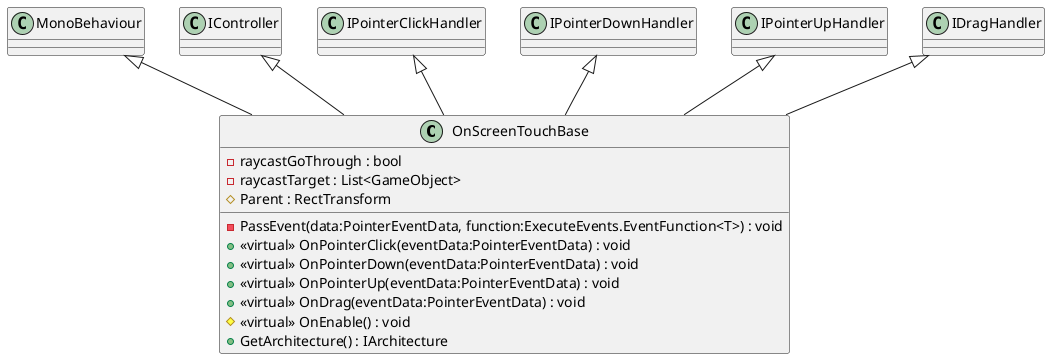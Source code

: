 @startuml
class OnScreenTouchBase {
    - raycastGoThrough : bool
    - raycastTarget : List<GameObject>
    # Parent : RectTransform
    - PassEvent(data:PointerEventData, function:ExecuteEvents.EventFunction<T>) : void
    + <<virtual>> OnPointerClick(eventData:PointerEventData) : void
    + <<virtual>> OnPointerDown(eventData:PointerEventData) : void
    + <<virtual>> OnPointerUp(eventData:PointerEventData) : void
    + <<virtual>> OnDrag(eventData:PointerEventData) : void
    # <<virtual>> OnEnable() : void
    + GetArchitecture() : IArchitecture
}
MonoBehaviour <|-- OnScreenTouchBase
IController <|-- OnScreenTouchBase
IPointerClickHandler <|-- OnScreenTouchBase
IPointerDownHandler <|-- OnScreenTouchBase
IPointerUpHandler <|-- OnScreenTouchBase
IDragHandler <|-- OnScreenTouchBase
@enduml
